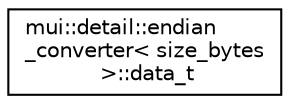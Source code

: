 digraph "Graphical Class Hierarchy"
{
 // LATEX_PDF_SIZE
  edge [fontname="Helvetica",fontsize="10",labelfontname="Helvetica",labelfontsize="10"];
  node [fontname="Helvetica",fontsize="10",shape=record];
  rankdir="LR";
  Node0 [label="mui::detail::endian\l_converter\< size_bytes\l \>::data_t",height=0.2,width=0.4,color="black", fillcolor="white", style="filled",URL="$unionmui_1_1detail_1_1endian__converter_1_1data__t.html",tooltip=" "];
}
